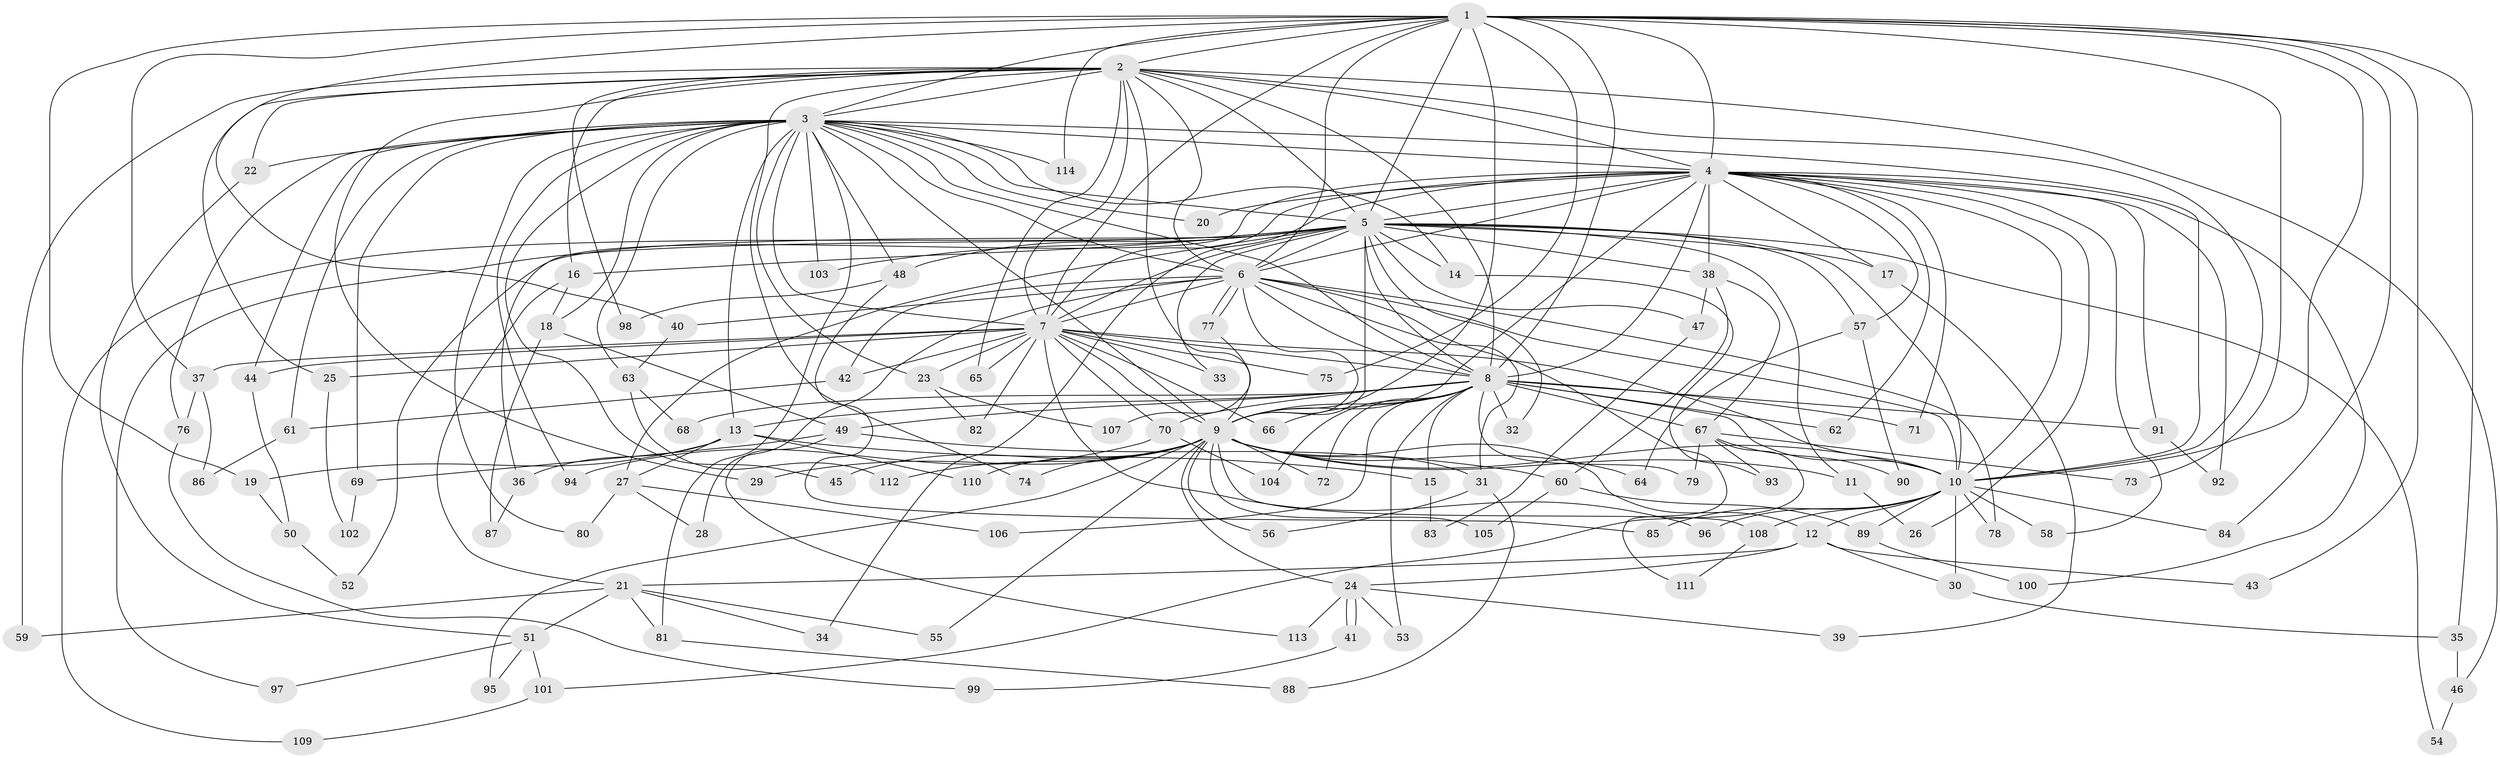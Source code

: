 // Generated by graph-tools (version 1.1) at 2025/11/02/27/25 16:11:06]
// undirected, 114 vertices, 253 edges
graph export_dot {
graph [start="1"]
  node [color=gray90,style=filled];
  1;
  2;
  3;
  4;
  5;
  6;
  7;
  8;
  9;
  10;
  11;
  12;
  13;
  14;
  15;
  16;
  17;
  18;
  19;
  20;
  21;
  22;
  23;
  24;
  25;
  26;
  27;
  28;
  29;
  30;
  31;
  32;
  33;
  34;
  35;
  36;
  37;
  38;
  39;
  40;
  41;
  42;
  43;
  44;
  45;
  46;
  47;
  48;
  49;
  50;
  51;
  52;
  53;
  54;
  55;
  56;
  57;
  58;
  59;
  60;
  61;
  62;
  63;
  64;
  65;
  66;
  67;
  68;
  69;
  70;
  71;
  72;
  73;
  74;
  75;
  76;
  77;
  78;
  79;
  80;
  81;
  82;
  83;
  84;
  85;
  86;
  87;
  88;
  89;
  90;
  91;
  92;
  93;
  94;
  95;
  96;
  97;
  98;
  99;
  100;
  101;
  102;
  103;
  104;
  105;
  106;
  107;
  108;
  109;
  110;
  111;
  112;
  113;
  114;
  1 -- 2;
  1 -- 3;
  1 -- 4;
  1 -- 5;
  1 -- 6;
  1 -- 7;
  1 -- 8;
  1 -- 9;
  1 -- 10;
  1 -- 19;
  1 -- 35;
  1 -- 37;
  1 -- 40;
  1 -- 43;
  1 -- 73;
  1 -- 75;
  1 -- 84;
  1 -- 114;
  2 -- 3;
  2 -- 4;
  2 -- 5;
  2 -- 6;
  2 -- 7;
  2 -- 8;
  2 -- 9;
  2 -- 10;
  2 -- 16;
  2 -- 22;
  2 -- 25;
  2 -- 29;
  2 -- 46;
  2 -- 59;
  2 -- 65;
  2 -- 74;
  2 -- 98;
  3 -- 4;
  3 -- 5;
  3 -- 6;
  3 -- 7;
  3 -- 8;
  3 -- 9;
  3 -- 10;
  3 -- 13;
  3 -- 14;
  3 -- 18;
  3 -- 20;
  3 -- 22;
  3 -- 23;
  3 -- 44;
  3 -- 45;
  3 -- 48;
  3 -- 61;
  3 -- 63;
  3 -- 69;
  3 -- 76;
  3 -- 80;
  3 -- 81;
  3 -- 94;
  3 -- 103;
  3 -- 114;
  4 -- 5;
  4 -- 6;
  4 -- 7;
  4 -- 8;
  4 -- 9;
  4 -- 10;
  4 -- 17;
  4 -- 20;
  4 -- 26;
  4 -- 34;
  4 -- 36;
  4 -- 38;
  4 -- 57;
  4 -- 58;
  4 -- 62;
  4 -- 71;
  4 -- 91;
  4 -- 92;
  4 -- 100;
  5 -- 6;
  5 -- 7;
  5 -- 8;
  5 -- 9;
  5 -- 10;
  5 -- 11;
  5 -- 14;
  5 -- 16;
  5 -- 17;
  5 -- 27;
  5 -- 32;
  5 -- 33;
  5 -- 38;
  5 -- 47;
  5 -- 48;
  5 -- 52;
  5 -- 54;
  5 -- 57;
  5 -- 97;
  5 -- 103;
  5 -- 109;
  6 -- 7;
  6 -- 8;
  6 -- 9;
  6 -- 10;
  6 -- 28;
  6 -- 31;
  6 -- 40;
  6 -- 42;
  6 -- 77;
  6 -- 77;
  6 -- 78;
  6 -- 111;
  7 -- 8;
  7 -- 9;
  7 -- 10;
  7 -- 23;
  7 -- 25;
  7 -- 33;
  7 -- 37;
  7 -- 42;
  7 -- 44;
  7 -- 65;
  7 -- 66;
  7 -- 70;
  7 -- 75;
  7 -- 82;
  7 -- 96;
  8 -- 9;
  8 -- 10;
  8 -- 13;
  8 -- 15;
  8 -- 32;
  8 -- 49;
  8 -- 53;
  8 -- 62;
  8 -- 66;
  8 -- 67;
  8 -- 68;
  8 -- 70;
  8 -- 71;
  8 -- 72;
  8 -- 79;
  8 -- 91;
  8 -- 104;
  8 -- 106;
  9 -- 10;
  9 -- 11;
  9 -- 12;
  9 -- 24;
  9 -- 29;
  9 -- 31;
  9 -- 45;
  9 -- 55;
  9 -- 56;
  9 -- 64;
  9 -- 72;
  9 -- 74;
  9 -- 95;
  9 -- 105;
  9 -- 108;
  9 -- 110;
  9 -- 112;
  10 -- 12;
  10 -- 30;
  10 -- 58;
  10 -- 78;
  10 -- 84;
  10 -- 85;
  10 -- 89;
  10 -- 96;
  10 -- 108;
  11 -- 26;
  12 -- 21;
  12 -- 24;
  12 -- 30;
  12 -- 43;
  13 -- 15;
  13 -- 19;
  13 -- 27;
  13 -- 36;
  13 -- 110;
  14 -- 93;
  15 -- 83;
  16 -- 18;
  16 -- 21;
  17 -- 39;
  18 -- 49;
  18 -- 87;
  19 -- 50;
  21 -- 34;
  21 -- 51;
  21 -- 55;
  21 -- 59;
  21 -- 81;
  22 -- 51;
  23 -- 82;
  23 -- 107;
  24 -- 39;
  24 -- 41;
  24 -- 41;
  24 -- 53;
  24 -- 113;
  25 -- 102;
  27 -- 28;
  27 -- 80;
  27 -- 106;
  30 -- 35;
  31 -- 56;
  31 -- 88;
  35 -- 46;
  36 -- 87;
  37 -- 76;
  37 -- 86;
  38 -- 47;
  38 -- 60;
  38 -- 67;
  40 -- 63;
  41 -- 99;
  42 -- 61;
  44 -- 50;
  46 -- 54;
  47 -- 83;
  48 -- 85;
  48 -- 98;
  49 -- 60;
  49 -- 69;
  49 -- 113;
  50 -- 52;
  51 -- 95;
  51 -- 97;
  51 -- 101;
  57 -- 64;
  57 -- 90;
  60 -- 89;
  60 -- 105;
  61 -- 86;
  63 -- 68;
  63 -- 112;
  67 -- 73;
  67 -- 79;
  67 -- 90;
  67 -- 93;
  67 -- 101;
  69 -- 102;
  70 -- 94;
  70 -- 104;
  76 -- 99;
  77 -- 107;
  81 -- 88;
  89 -- 100;
  91 -- 92;
  101 -- 109;
  108 -- 111;
}
